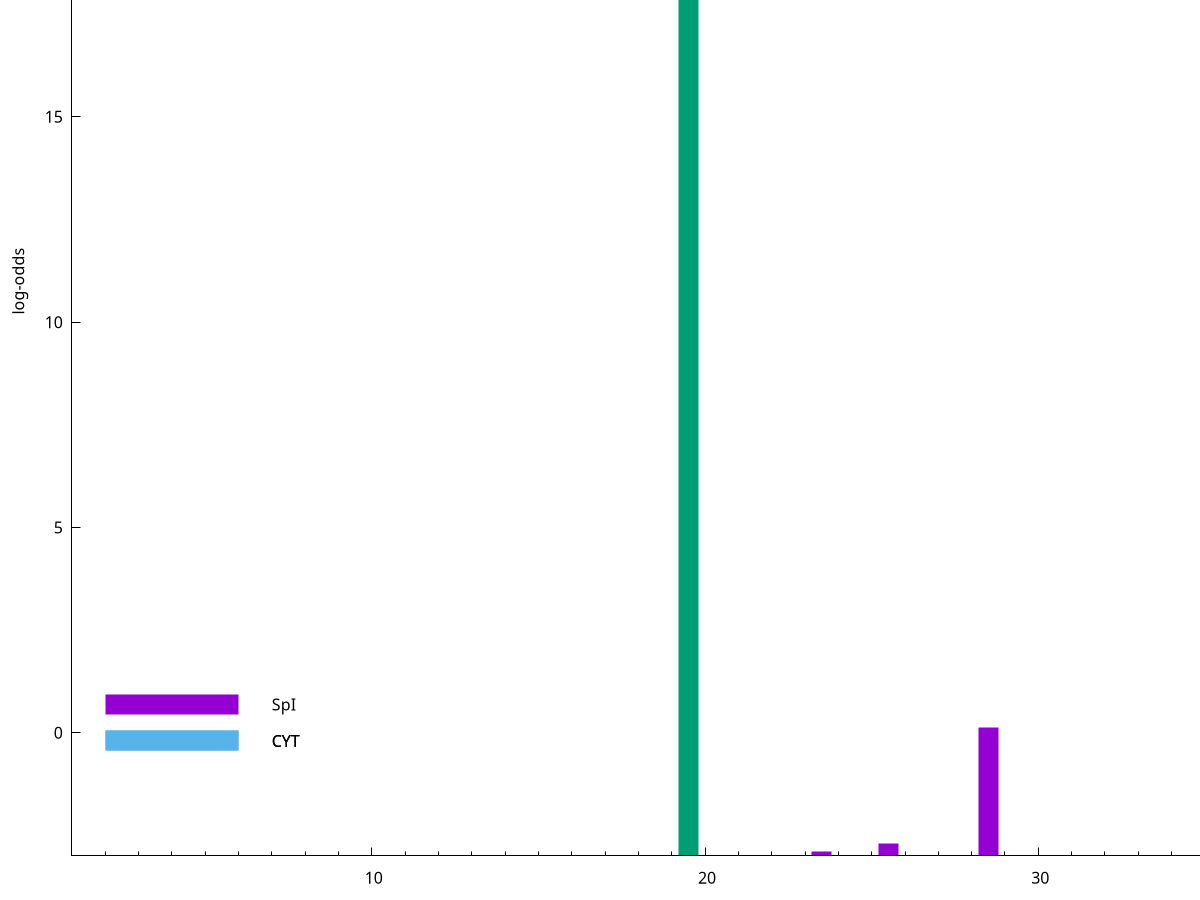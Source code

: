 set title "LipoP predictions for SRR5666568.gff"
set size 2., 1.4
set xrange [1:70] 
set mxtics 10
set yrange [-3:25]
set y2range [0:28]
set ylabel "log-odds"
set term postscript eps color solid "Helvetica" 30
set output "SRR5666568.gff639.eps"
set arrow from 2,22.4704 to 6,22.4704 nohead lt 2 lw 20
set label "SpII" at 7,22.4704
set arrow from 2,0.690848 to 6,0.690848 nohead lt 1 lw 20
set label "SpI" at 7,0.690848
set arrow from 2,-0.200913 to 6,-0.200913 nohead lt 3 lw 20
set label "CYT" at 7,-0.200913
set arrow from 2,-0.200913 to 6,-0.200913 nohead lt 3 lw 20
set label "CYT" at 7,-0.200913
set arrow from 2,22.4704 to 6,22.4704 nohead lt 2 lw 20
set label "SpII" at 7,22.4704
# NOTE: The scores below are the log-odds scores with the threshold
# NOTE: subtracted (a hack to make gnuplot make the histogram all
# NOTE: look nice).
plot "-" axes x1y2 title "" with impulses lt 2 lw 20, "-" axes x1y2 title "" with impulses lt 1 lw 20
19.500000 25.470400
e
28.500000 3.124245
25.500000 0.302840
23.500000 0.114350
e
exit
